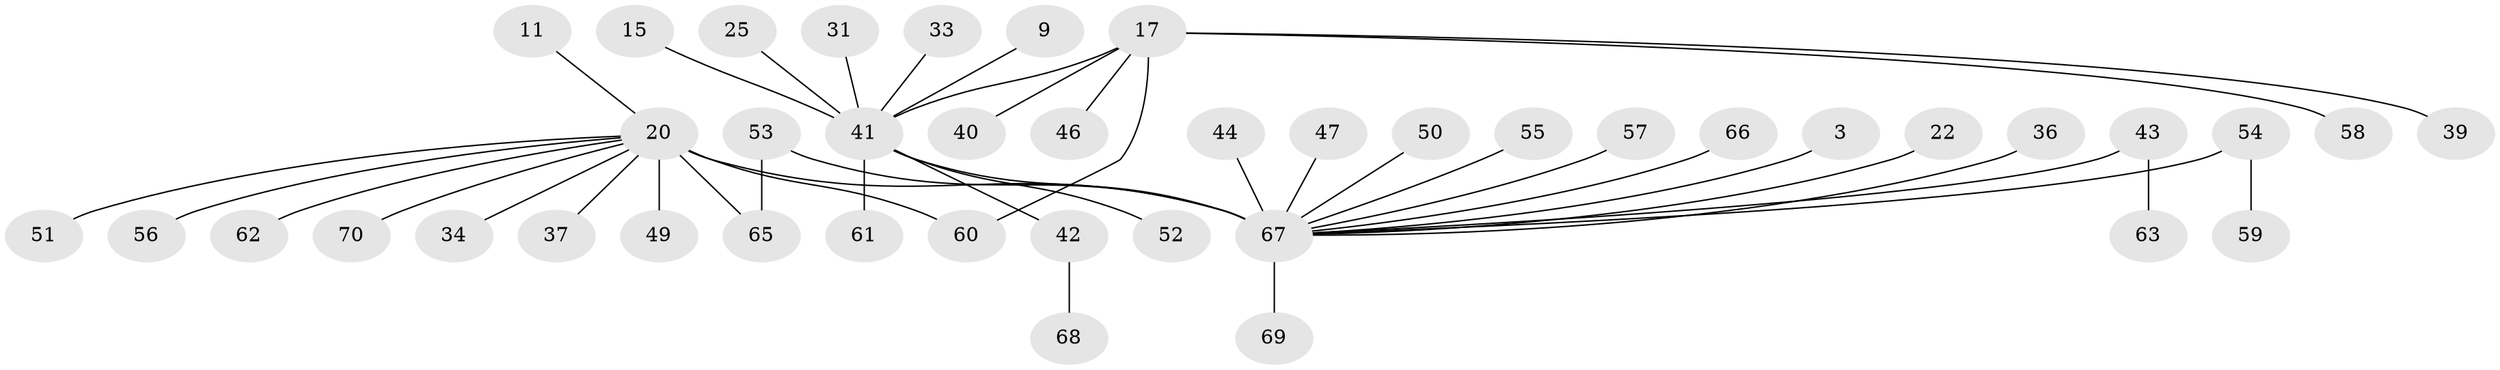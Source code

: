 // original degree distribution, {15: 0.014285714285714285, 5: 0.04285714285714286, 1: 0.5142857142857142, 2: 0.2, 12: 0.014285714285714285, 6: 0.014285714285714285, 4: 0.05714285714285714, 11: 0.014285714285714285, 3: 0.12857142857142856}
// Generated by graph-tools (version 1.1) at 2025/50/03/04/25 21:50:17]
// undirected, 42 vertices, 43 edges
graph export_dot {
graph [start="1"]
  node [color=gray90,style=filled];
  3;
  9;
  11;
  15;
  17 [super="+7+12"];
  20 [super="+8+10"];
  22;
  25;
  31;
  33 [super="+32"];
  34;
  36;
  37;
  39;
  40;
  41 [super="+4+21"];
  42;
  43 [super="+13"];
  44;
  46;
  47;
  49;
  50;
  51 [super="+19+27"];
  52 [super="+35"];
  53;
  54;
  55;
  56;
  57;
  58;
  59;
  60 [super="+45"];
  61;
  62 [super="+28"];
  63;
  65;
  66;
  67 [super="+26+18+48+64"];
  68;
  69;
  70;
  3 -- 67;
  9 -- 41;
  11 -- 20;
  15 -- 41 [weight=2];
  17 -- 46;
  17 -- 58;
  17 -- 39;
  17 -- 40;
  17 -- 41 [weight=3];
  17 -- 60;
  20 -- 70;
  20 -- 65;
  20 -- 49;
  20 -- 34;
  20 -- 37;
  20 -- 56;
  20 -- 51;
  20 -- 67 [weight=6];
  20 -- 62;
  20 -- 60;
  22 -- 67;
  25 -- 41;
  31 -- 41;
  33 -- 41;
  36 -- 67;
  41 -- 67 [weight=3];
  41 -- 42;
  41 -- 61;
  41 -- 52;
  42 -- 68;
  43 -- 63;
  43 -- 67;
  44 -- 67;
  47 -- 67;
  50 -- 67;
  53 -- 65;
  53 -- 67;
  54 -- 59;
  54 -- 67;
  55 -- 67;
  57 -- 67;
  66 -- 67;
  67 -- 69;
}

